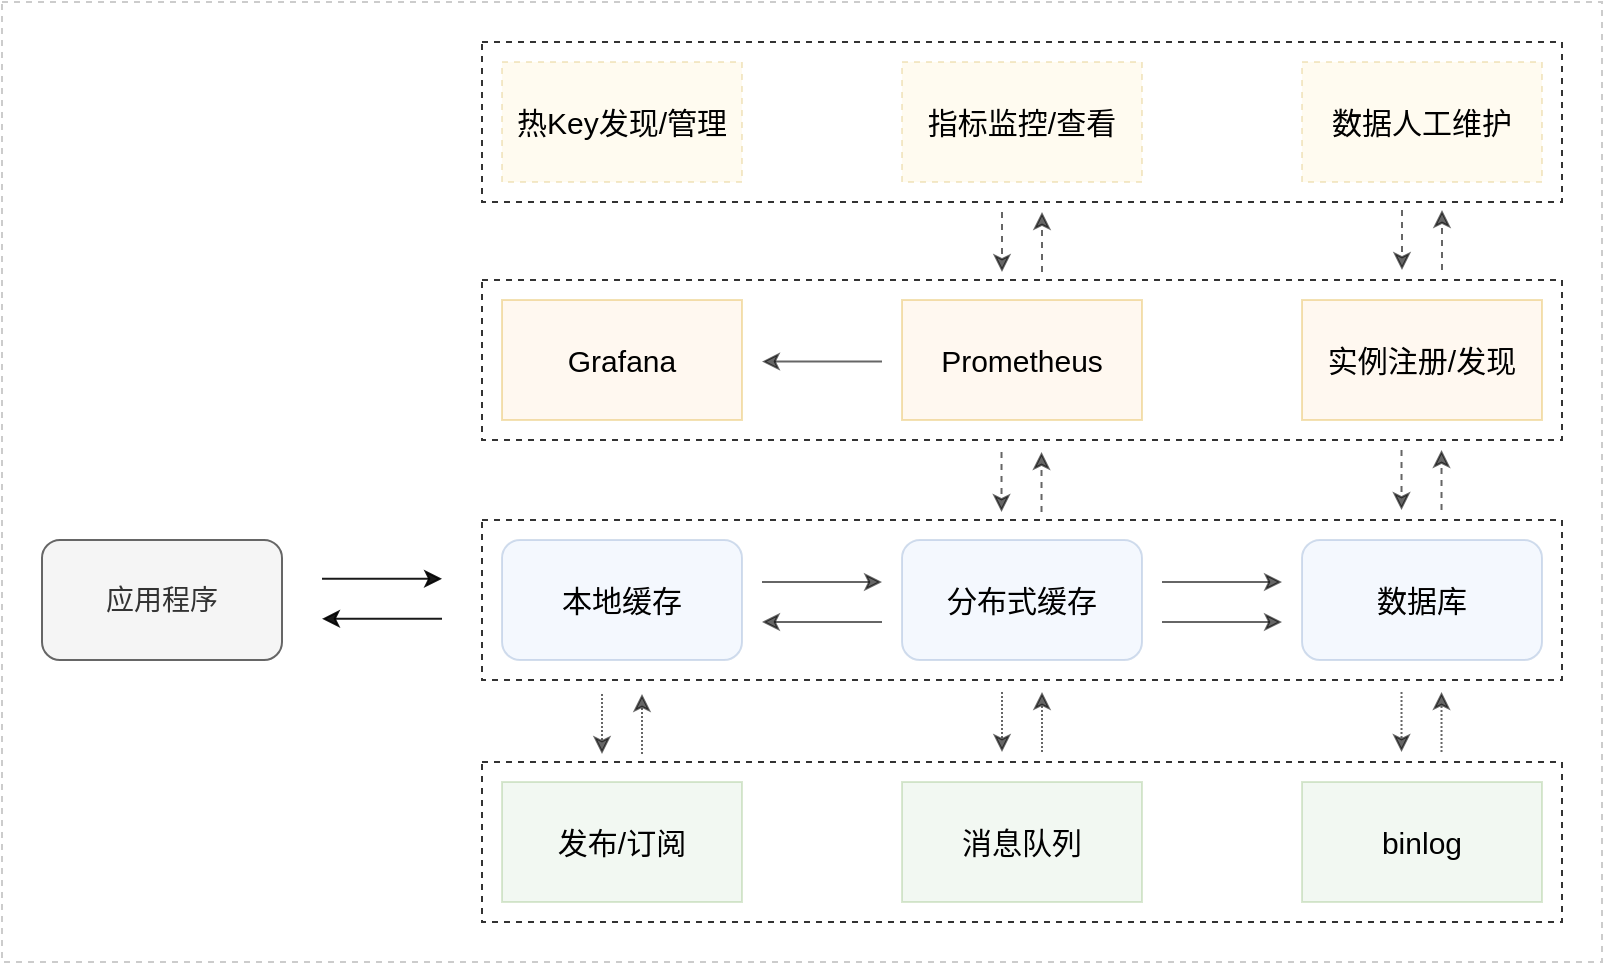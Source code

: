 <mxfile version="24.7.8">
  <diagram name="第 1 页" id="IxM7ENkWdrm_fHpL8Hzq">
    <mxGraphModel dx="2327" dy="2055" grid="1" gridSize="10" guides="1" tooltips="1" connect="1" arrows="1" fold="1" page="1" pageScale="1" pageWidth="827" pageHeight="1169" math="0" shadow="0">
      <root>
        <mxCell id="0" />
        <mxCell id="1" parent="0" />
        <mxCell id="1vQVlJdNgarl2FIqYM4--39" value="" style="rounded=0;whiteSpace=wrap;html=1;fillColor=none;dashed=1;opacity=20;" vertex="1" parent="1">
          <mxGeometry x="-50" y="-20" width="800" height="480" as="geometry" />
        </mxCell>
        <mxCell id="1vQVlJdNgarl2FIqYM4--17" value="" style="rounded=0;whiteSpace=wrap;html=1;fontSize=15;opacity=80;dashed=1;fillColor=none;" vertex="1" parent="1">
          <mxGeometry x="190" width="540" height="80" as="geometry" />
        </mxCell>
        <mxCell id="1vQVlJdNgarl2FIqYM4--16" value="" style="rounded=0;whiteSpace=wrap;html=1;fontSize=15;opacity=80;dashed=1;fillColor=none;" vertex="1" parent="1">
          <mxGeometry x="190" y="119" width="540" height="80" as="geometry" />
        </mxCell>
        <mxCell id="1vQVlJdNgarl2FIqYM4--4" value="" style="rounded=0;whiteSpace=wrap;html=1;fontSize=15;opacity=80;dashed=1;fillColor=none;" vertex="1" parent="1">
          <mxGeometry x="190" y="360" width="540" height="80" as="geometry" />
        </mxCell>
        <mxCell id="1vQVlJdNgarl2FIqYM4--15" value="" style="rounded=0;whiteSpace=wrap;html=1;fontSize=15;opacity=80;dashed=1;fillColor=none;" vertex="1" parent="1">
          <mxGeometry x="190" y="239" width="540" height="80" as="geometry" />
        </mxCell>
        <mxCell id="1vQVlJdNgarl2FIqYM4--1" value="本地缓存" style="rounded=1;whiteSpace=wrap;html=1;fontSize=15;fillColor=#dae8fc;strokeColor=#6c8ebf;opacity=30;" vertex="1" parent="1">
          <mxGeometry x="200" y="249" width="120" height="60" as="geometry" />
        </mxCell>
        <mxCell id="1vQVlJdNgarl2FIqYM4--2" value="分布式缓存" style="rounded=1;whiteSpace=wrap;html=1;fontSize=15;fillColor=#dae8fc;strokeColor=#6c8ebf;opacity=30;" vertex="1" parent="1">
          <mxGeometry x="400" y="249" width="120" height="60" as="geometry" />
        </mxCell>
        <mxCell id="1vQVlJdNgarl2FIqYM4--3" value="数据库" style="rounded=1;whiteSpace=wrap;html=1;fontSize=15;fillColor=#dae8fc;strokeColor=#6c8ebf;opacity=30;" vertex="1" parent="1">
          <mxGeometry x="600" y="249" width="120" height="60" as="geometry" />
        </mxCell>
        <mxCell id="1vQVlJdNgarl2FIqYM4--5" value="应用程序" style="rounded=1;whiteSpace=wrap;html=1;fontSize=14;fillColor=#f5f5f5;fontColor=#333333;strokeColor=#666666;" vertex="1" parent="1">
          <mxGeometry x="-30" y="249" width="120" height="60" as="geometry" />
        </mxCell>
        <mxCell id="1vQVlJdNgarl2FIqYM4--6" value="发布/订阅" style="rounded=0;whiteSpace=wrap;html=1;fontSize=15;fillColor=#d5e8d4;strokeColor=#82b366;opacity=30;" vertex="1" parent="1">
          <mxGeometry x="200" y="370" width="120" height="60" as="geometry" />
        </mxCell>
        <mxCell id="1vQVlJdNgarl2FIqYM4--7" value="消息队列" style="rounded=0;whiteSpace=wrap;html=1;fontSize=15;fillColor=#d5e8d4;strokeColor=#82b366;opacity=30;" vertex="1" parent="1">
          <mxGeometry x="400" y="370" width="120" height="60" as="geometry" />
        </mxCell>
        <mxCell id="1vQVlJdNgarl2FIqYM4--8" value="binlog" style="rounded=0;whiteSpace=wrap;html=1;fontSize=15;fillColor=#d5e8d4;strokeColor=#82b366;opacity=30;" vertex="1" parent="1">
          <mxGeometry x="600" y="370" width="120" height="60" as="geometry" />
        </mxCell>
        <mxCell id="1vQVlJdNgarl2FIqYM4--9" value="Grafana" style="rounded=0;whiteSpace=wrap;html=1;fillColor=#ffe6cc;strokeColor=#d79b00;fontSize=15;opacity=30;" vertex="1" parent="1">
          <mxGeometry x="200" y="129" width="120" height="60" as="geometry" />
        </mxCell>
        <mxCell id="1vQVlJdNgarl2FIqYM4--10" value="Prometheus" style="rounded=0;whiteSpace=wrap;html=1;fillColor=#ffe6cc;strokeColor=#d79b00;fontSize=15;opacity=30;" vertex="1" parent="1">
          <mxGeometry x="400" y="129" width="120" height="60" as="geometry" />
        </mxCell>
        <mxCell id="1vQVlJdNgarl2FIqYM4--11" value="实例注册/发现" style="rounded=0;whiteSpace=wrap;html=1;fillColor=#ffe6cc;strokeColor=#d79b00;fontSize=15;opacity=30;" vertex="1" parent="1">
          <mxGeometry x="600" y="129" width="120" height="60" as="geometry" />
        </mxCell>
        <mxCell id="1vQVlJdNgarl2FIqYM4--12" value="热Key发现/管理" style="rounded=0;whiteSpace=wrap;html=1;fillColor=#fff2cc;strokeColor=#d6b656;fontSize=15;dashed=1;opacity=30;" vertex="1" parent="1">
          <mxGeometry x="200" y="10" width="120" height="60" as="geometry" />
        </mxCell>
        <mxCell id="1vQVlJdNgarl2FIqYM4--13" value="指标监控/查看" style="rounded=0;whiteSpace=wrap;html=1;fillColor=#fff2cc;strokeColor=#d6b656;fontSize=15;dashed=1;opacity=30;" vertex="1" parent="1">
          <mxGeometry x="400" y="10" width="120" height="60" as="geometry" />
        </mxCell>
        <mxCell id="1vQVlJdNgarl2FIqYM4--14" value="数据人工维护" style="rounded=0;whiteSpace=wrap;html=1;fillColor=#fff2cc;strokeColor=#d6b656;fontSize=15;dashed=1;opacity=30;" vertex="1" parent="1">
          <mxGeometry x="600" y="10" width="120" height="60" as="geometry" />
        </mxCell>
        <mxCell id="1vQVlJdNgarl2FIqYM4--18" value="" style="endArrow=classic;html=1;rounded=0;opacity=60;" edge="1" parent="1">
          <mxGeometry width="50" height="50" relative="1" as="geometry">
            <mxPoint x="330" y="270" as="sourcePoint" />
            <mxPoint x="390" y="270" as="targetPoint" />
          </mxGeometry>
        </mxCell>
        <mxCell id="1vQVlJdNgarl2FIqYM4--19" value="" style="endArrow=classic;html=1;rounded=0;opacity=60;" edge="1" parent="1">
          <mxGeometry width="50" height="50" relative="1" as="geometry">
            <mxPoint x="390" y="290" as="sourcePoint" />
            <mxPoint x="330" y="290" as="targetPoint" />
          </mxGeometry>
        </mxCell>
        <mxCell id="1vQVlJdNgarl2FIqYM4--20" value="" style="endArrow=classic;html=1;rounded=0;opacity=60;" edge="1" parent="1">
          <mxGeometry width="50" height="50" relative="1" as="geometry">
            <mxPoint x="530" y="270" as="sourcePoint" />
            <mxPoint x="590" y="270" as="targetPoint" />
          </mxGeometry>
        </mxCell>
        <mxCell id="1vQVlJdNgarl2FIqYM4--21" value="" style="endArrow=classic;html=1;rounded=0;opacity=60;" edge="1" parent="1">
          <mxGeometry width="50" height="50" relative="1" as="geometry">
            <mxPoint x="530" y="290" as="sourcePoint" />
            <mxPoint x="590" y="290" as="targetPoint" />
          </mxGeometry>
        </mxCell>
        <mxCell id="1vQVlJdNgarl2FIqYM4--22" value="" style="endArrow=classic;html=1;rounded=0;opacity=60;endFill=1;dashed=1;dashPattern=1 1;" edge="1" parent="1">
          <mxGeometry width="50" height="50" relative="1" as="geometry">
            <mxPoint x="250" y="326" as="sourcePoint" />
            <mxPoint x="250" y="356" as="targetPoint" />
          </mxGeometry>
        </mxCell>
        <mxCell id="1vQVlJdNgarl2FIqYM4--23" value="" style="endArrow=classic;html=1;rounded=0;opacity=60;endFill=1;dashed=1;dashPattern=1 1;" edge="1" parent="1">
          <mxGeometry width="50" height="50" relative="1" as="geometry">
            <mxPoint x="270" y="356" as="sourcePoint" />
            <mxPoint x="270" y="326" as="targetPoint" />
          </mxGeometry>
        </mxCell>
        <mxCell id="1vQVlJdNgarl2FIqYM4--24" value="" style="endArrow=classic;html=1;rounded=0;opacity=60;endFill=1;dashed=1;dashPattern=1 1;" edge="1" parent="1">
          <mxGeometry width="50" height="50" relative="1" as="geometry">
            <mxPoint x="470" y="355" as="sourcePoint" />
            <mxPoint x="470" y="325" as="targetPoint" />
          </mxGeometry>
        </mxCell>
        <mxCell id="1vQVlJdNgarl2FIqYM4--25" value="" style="endArrow=classic;html=1;rounded=0;opacity=60;endFill=1;dashed=1;dashPattern=1 1;" edge="1" parent="1">
          <mxGeometry width="50" height="50" relative="1" as="geometry">
            <mxPoint x="450" y="325" as="sourcePoint" />
            <mxPoint x="450" y="355" as="targetPoint" />
          </mxGeometry>
        </mxCell>
        <mxCell id="1vQVlJdNgarl2FIqYM4--26" value="" style="endArrow=classic;html=1;rounded=0;opacity=60;endFill=1;dashed=1;dashPattern=1 1;" edge="1" parent="1">
          <mxGeometry width="50" height="50" relative="1" as="geometry">
            <mxPoint x="669.76" y="355" as="sourcePoint" />
            <mxPoint x="669.76" y="325" as="targetPoint" />
          </mxGeometry>
        </mxCell>
        <mxCell id="1vQVlJdNgarl2FIqYM4--27" value="" style="endArrow=classic;html=1;rounded=0;opacity=60;endFill=1;dashed=1;dashPattern=1 1;" edge="1" parent="1">
          <mxGeometry width="50" height="50" relative="1" as="geometry">
            <mxPoint x="649.76" y="325" as="sourcePoint" />
            <mxPoint x="649.76" y="355" as="targetPoint" />
          </mxGeometry>
        </mxCell>
        <mxCell id="1vQVlJdNgarl2FIqYM4--28" value="" style="endArrow=classic;html=1;rounded=0;opacity=60;endFill=1;dashed=1;" edge="1" parent="1">
          <mxGeometry width="50" height="50" relative="1" as="geometry">
            <mxPoint x="669.76" y="234" as="sourcePoint" />
            <mxPoint x="669.76" y="204" as="targetPoint" />
          </mxGeometry>
        </mxCell>
        <mxCell id="1vQVlJdNgarl2FIqYM4--29" value="" style="endArrow=classic;html=1;rounded=0;opacity=60;endFill=1;dashed=1;" edge="1" parent="1">
          <mxGeometry width="50" height="50" relative="1" as="geometry">
            <mxPoint x="649.76" y="204" as="sourcePoint" />
            <mxPoint x="649.76" y="234" as="targetPoint" />
          </mxGeometry>
        </mxCell>
        <mxCell id="1vQVlJdNgarl2FIqYM4--30" value="" style="endArrow=classic;html=1;rounded=0;opacity=60;endFill=1;dashed=1;" edge="1" parent="1">
          <mxGeometry width="50" height="50" relative="1" as="geometry">
            <mxPoint x="469.76" y="235" as="sourcePoint" />
            <mxPoint x="469.76" y="205" as="targetPoint" />
          </mxGeometry>
        </mxCell>
        <mxCell id="1vQVlJdNgarl2FIqYM4--31" value="" style="endArrow=classic;html=1;rounded=0;opacity=60;endFill=1;dashed=1;" edge="1" parent="1">
          <mxGeometry width="50" height="50" relative="1" as="geometry">
            <mxPoint x="449.76" y="205" as="sourcePoint" />
            <mxPoint x="449.76" y="235" as="targetPoint" />
          </mxGeometry>
        </mxCell>
        <mxCell id="1vQVlJdNgarl2FIqYM4--32" value="" style="endArrow=classic;html=1;rounded=0;opacity=60;" edge="1" parent="1">
          <mxGeometry width="50" height="50" relative="1" as="geometry">
            <mxPoint x="390" y="159.76" as="sourcePoint" />
            <mxPoint x="330" y="159.76" as="targetPoint" />
          </mxGeometry>
        </mxCell>
        <mxCell id="1vQVlJdNgarl2FIqYM4--33" value="" style="endArrow=classic;html=1;rounded=0;opacity=60;endFill=1;dashed=1;" edge="1" parent="1">
          <mxGeometry width="50" height="50" relative="1" as="geometry">
            <mxPoint x="670" y="114" as="sourcePoint" />
            <mxPoint x="670" y="84" as="targetPoint" />
          </mxGeometry>
        </mxCell>
        <mxCell id="1vQVlJdNgarl2FIqYM4--34" value="" style="endArrow=classic;html=1;rounded=0;opacity=60;endFill=1;dashed=1;" edge="1" parent="1">
          <mxGeometry width="50" height="50" relative="1" as="geometry">
            <mxPoint x="650" y="84" as="sourcePoint" />
            <mxPoint x="650" y="114" as="targetPoint" />
          </mxGeometry>
        </mxCell>
        <mxCell id="1vQVlJdNgarl2FIqYM4--35" value="" style="endArrow=classic;html=1;rounded=0;opacity=60;endFill=1;dashed=1;" edge="1" parent="1">
          <mxGeometry width="50" height="50" relative="1" as="geometry">
            <mxPoint x="470" y="115" as="sourcePoint" />
            <mxPoint x="470" y="85" as="targetPoint" />
          </mxGeometry>
        </mxCell>
        <mxCell id="1vQVlJdNgarl2FIqYM4--36" value="" style="endArrow=classic;html=1;rounded=0;opacity=60;endFill=1;dashed=1;" edge="1" parent="1">
          <mxGeometry width="50" height="50" relative="1" as="geometry">
            <mxPoint x="450" y="85" as="sourcePoint" />
            <mxPoint x="450" y="115" as="targetPoint" />
          </mxGeometry>
        </mxCell>
        <mxCell id="1vQVlJdNgarl2FIqYM4--37" value="" style="endArrow=classic;html=1;rounded=0;opacity=90;" edge="1" parent="1">
          <mxGeometry width="50" height="50" relative="1" as="geometry">
            <mxPoint x="110" y="268.41" as="sourcePoint" />
            <mxPoint x="170" y="268.41" as="targetPoint" />
          </mxGeometry>
        </mxCell>
        <mxCell id="1vQVlJdNgarl2FIqYM4--38" value="" style="endArrow=classic;html=1;rounded=0;opacity=90;" edge="1" parent="1">
          <mxGeometry width="50" height="50" relative="1" as="geometry">
            <mxPoint x="170" y="288.41" as="sourcePoint" />
            <mxPoint x="110" y="288.41" as="targetPoint" />
          </mxGeometry>
        </mxCell>
      </root>
    </mxGraphModel>
  </diagram>
</mxfile>
